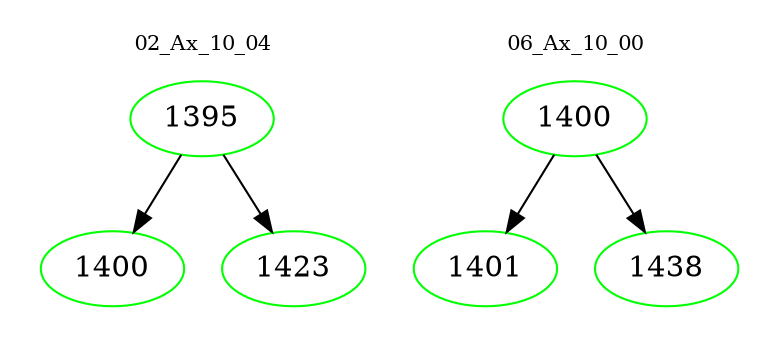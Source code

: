 digraph{
subgraph cluster_0 {
color = white
label = "02_Ax_10_04";
fontsize=10;
T0_1395 [label="1395", color="green"]
T0_1395 -> T0_1400 [color="black"]
T0_1400 [label="1400", color="green"]
T0_1395 -> T0_1423 [color="black"]
T0_1423 [label="1423", color="green"]
}
subgraph cluster_1 {
color = white
label = "06_Ax_10_00";
fontsize=10;
T1_1400 [label="1400", color="green"]
T1_1400 -> T1_1401 [color="black"]
T1_1401 [label="1401", color="green"]
T1_1400 -> T1_1438 [color="black"]
T1_1438 [label="1438", color="green"]
}
}
